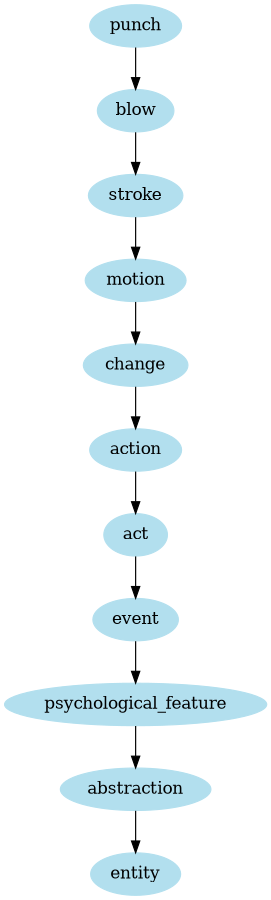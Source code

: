 digraph unix {
	node [color=lightblue2 style=filled]
	size="6,6"
	punch -> blow
	blow -> stroke
	stroke -> motion
	motion -> change
	change -> action
	action -> act
	act -> event
	event -> psychological_feature
	psychological_feature -> abstraction
	abstraction -> entity
}
